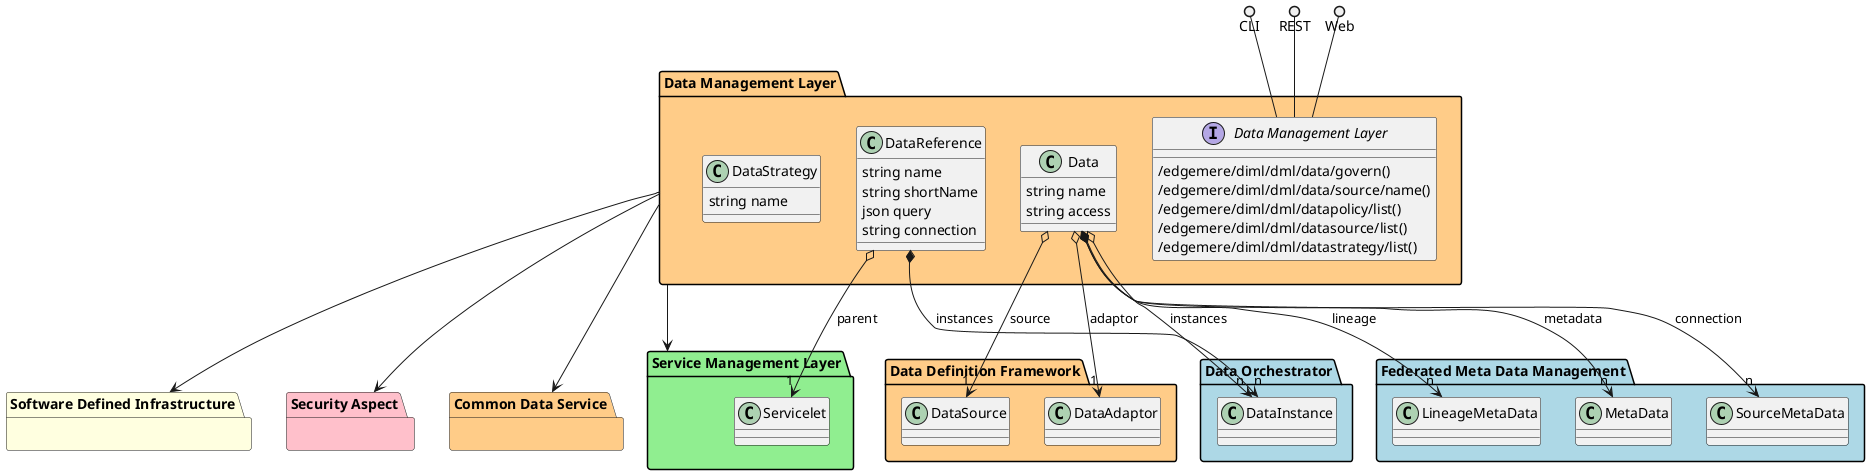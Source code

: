 @startuml


package "Software Defined Infrastructure" #lightyellow {
    }

package "Security Aspect" #pink {
    }

package "Service Management Layer" #lightgreen {
    
        class Servicelet {
        }
    }

package "Common Data Service" #ffcc88 {
    }

package "Data Definition Framework" #ffcc88 {
    
        class DataSource {
        }
    
        class DataAdaptor {
        }
    }

package "Data Orchestrator" #lightblue {
    
        class DataInstance {
        }
    }

package "Federated Meta Data Management" #lightblue {
    
        class LineageMetaData {
        }
    
        class MetaData {
        }
    
        class SourceMetaData {
        }
    }


package "Data Management Layer" #ffcc88 {

    interface "Data Management Layer" as i {
            /edgemere/diml/dml/data/govern()
            /edgemere/diml/dml/data/source/name()
            /edgemere/diml/dml/datapolicy/list()
            /edgemere/diml/dml/datasource/list()
            /edgemere/diml/dml/datastrategy/list()
    
    }
}

CLI ()-- i
REST ()-- i
Web ()-- i

package "Data Management Layer" #ffcc88 {
        class "Data" {
                 string name
                 string access
                    }
                Data o--> "1" DataSource : source
                        Data o--> "1" DataAdaptor : adaptor
                        Data o--> "n" DataInstance : instances
                        Data *--> "n" LineageMetaData : lineage
                        Data *--> "n" MetaData : metadata
                        Data *--> "n" SourceMetaData : connection
            
    
    class "DataReference" {
                 string name
                 string shortName
                 json query
                 string connection
                    }
                DataReference *--> "n" DataInstance : instances
                        DataReference o--> "1" Servicelet : parent
            
    
    class "DataStrategy" {
                 string name
                    }
    
    

}


    "Data Management Layer" --> "Software Defined Infrastructure"

    "Data Management Layer" --> "Security Aspect"

    "Data Management Layer" --> "Service Management Layer"

    "Data Management Layer" --> "Common Data Service"


@enduml
